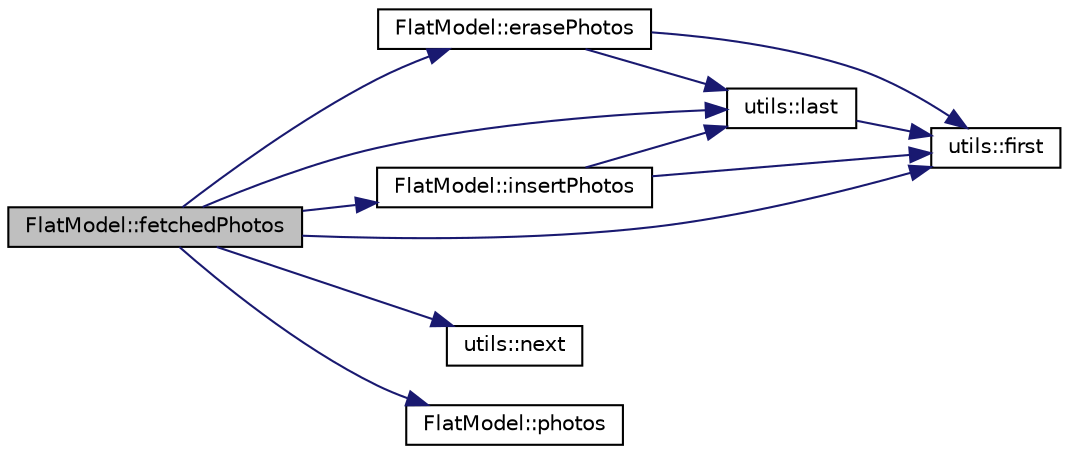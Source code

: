 digraph "FlatModel::fetchedPhotos"
{
 // LATEX_PDF_SIZE
  edge [fontname="Helvetica",fontsize="10",labelfontname="Helvetica",labelfontsize="10"];
  node [fontname="Helvetica",fontsize="10",shape=record];
  rankdir="LR";
  Node1 [label="FlatModel::fetchedPhotos",height=0.2,width=0.4,color="black", fillcolor="grey75", style="filled", fontcolor="black",tooltip=" "];
  Node1 -> Node2 [color="midnightblue",fontsize="10",style="solid",fontname="Helvetica"];
  Node2 [label="FlatModel::erasePhotos",height=0.2,width=0.4,color="black", fillcolor="white", style="filled",URL="$class_flat_model.html#a17ca17a325581fe166f3dfba8cc8f9d0",tooltip=" "];
  Node2 -> Node3 [color="midnightblue",fontsize="10",style="solid",fontname="Helvetica"];
  Node3 [label="utils::first",height=0.2,width=0.4,color="black", fillcolor="white", style="filled",URL="$namespaceutils.html#a72b845a4cbe55282f22a9e95caebf7f5",tooltip=" "];
  Node2 -> Node4 [color="midnightblue",fontsize="10",style="solid",fontname="Helvetica"];
  Node4 [label="utils::last",height=0.2,width=0.4,color="black", fillcolor="white", style="filled",URL="$namespaceutils.html#acd3b5c301050895cccf206a7393fbe17",tooltip=" "];
  Node4 -> Node3 [color="midnightblue",fontsize="10",style="solid",fontname="Helvetica"];
  Node1 -> Node3 [color="midnightblue",fontsize="10",style="solid",fontname="Helvetica"];
  Node1 -> Node5 [color="midnightblue",fontsize="10",style="solid",fontname="Helvetica"];
  Node5 [label="FlatModel::insertPhotos",height=0.2,width=0.4,color="black", fillcolor="white", style="filled",URL="$class_flat_model.html#a4a20704d5025b16206e0f18f1c0139e0",tooltip=" "];
  Node5 -> Node3 [color="midnightblue",fontsize="10",style="solid",fontname="Helvetica"];
  Node5 -> Node4 [color="midnightblue",fontsize="10",style="solid",fontname="Helvetica"];
  Node1 -> Node4 [color="midnightblue",fontsize="10",style="solid",fontname="Helvetica"];
  Node1 -> Node6 [color="midnightblue",fontsize="10",style="solid",fontname="Helvetica"];
  Node6 [label="utils::next",height=0.2,width=0.4,color="black", fillcolor="white", style="filled",URL="$namespaceutils.html#a4f570843b8487b023e177d72d0e5f682",tooltip=" "];
  Node1 -> Node7 [color="midnightblue",fontsize="10",style="solid",fontname="Helvetica"];
  Node7 [label="FlatModel::photos",height=0.2,width=0.4,color="black", fillcolor="white", style="filled",URL="$class_flat_model.html#a482a5497cd4f1b0fdd7a93bee016b9e8",tooltip=" "];
}
